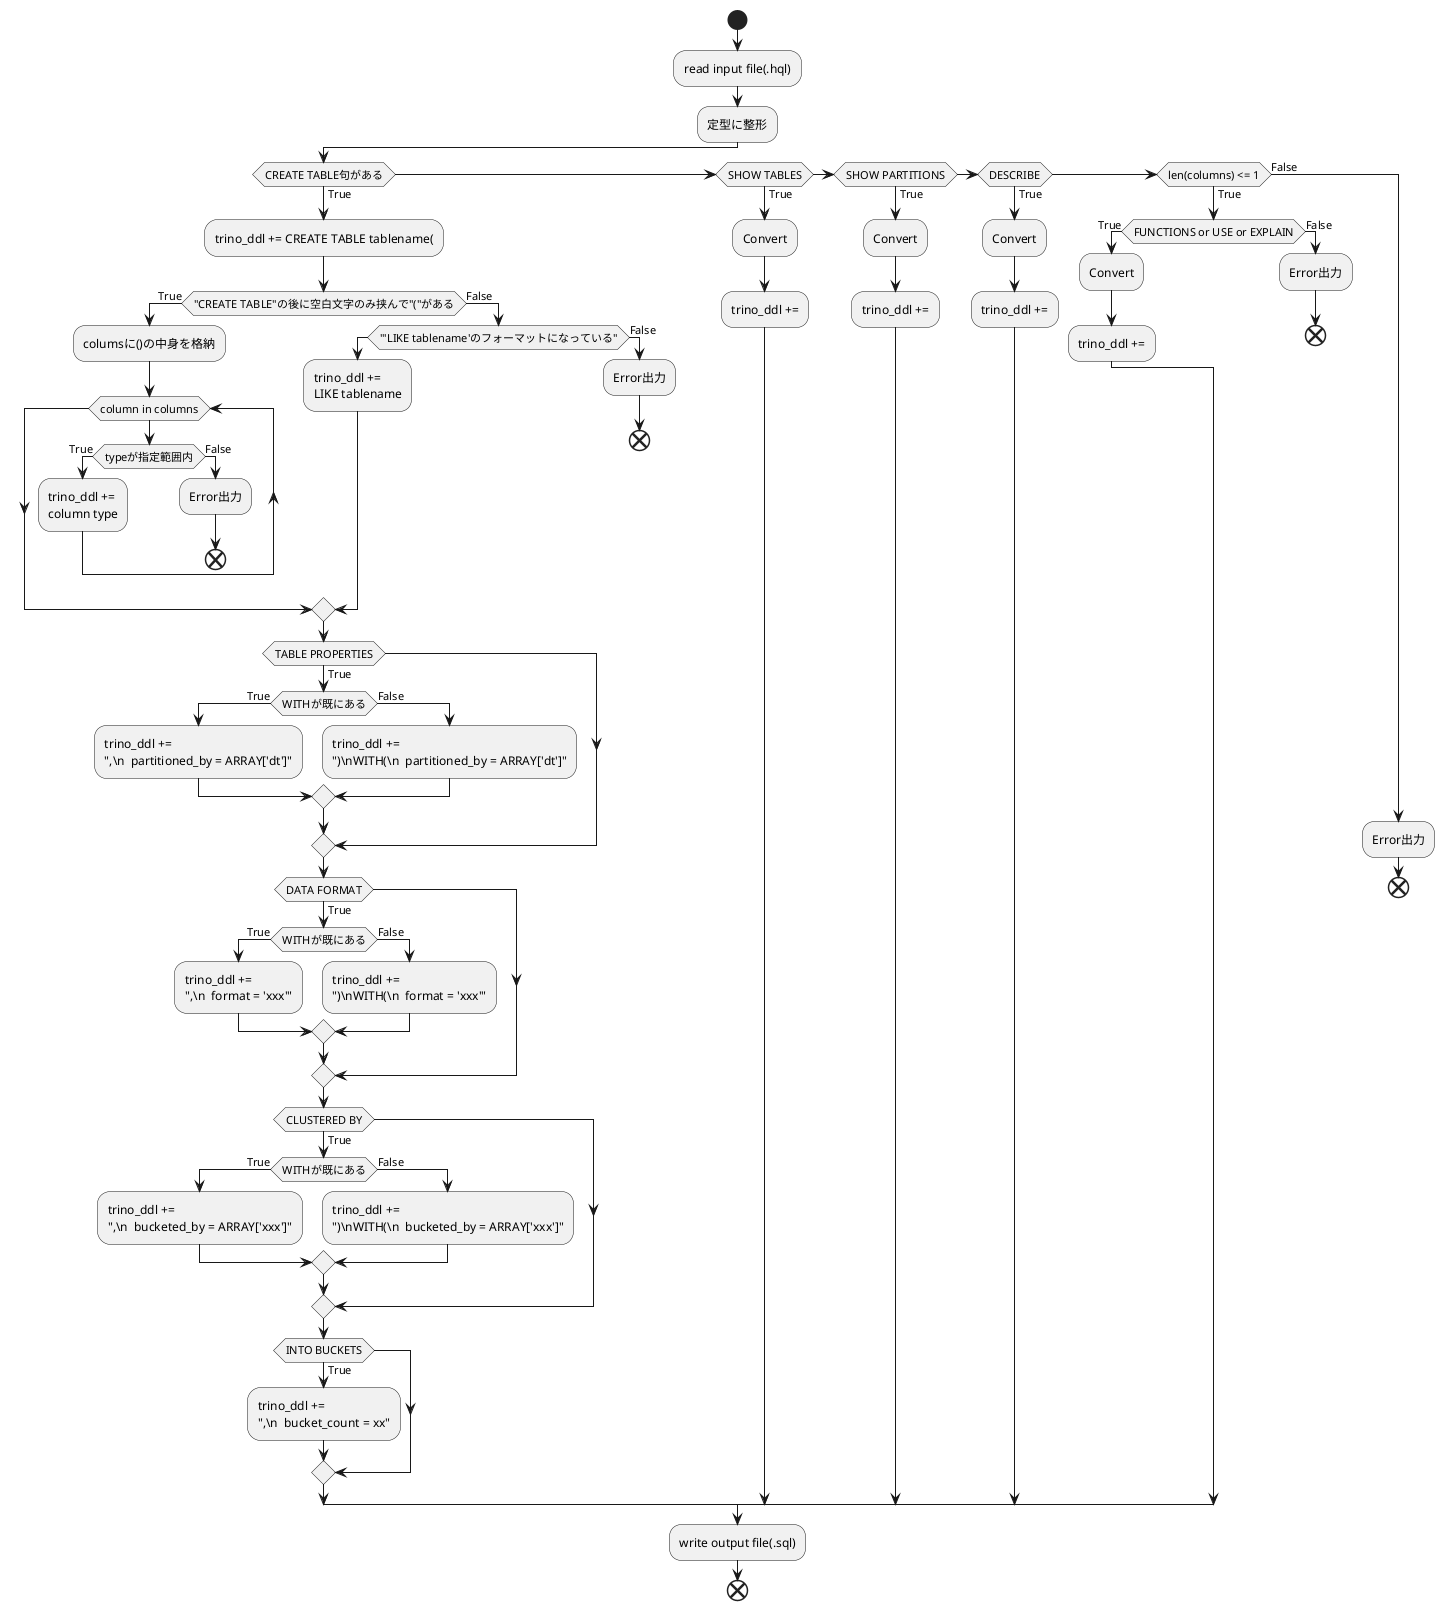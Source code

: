 @startuml name
start
    :read input file(.hql);
    :定型に整形;
    if (CREATE TABLE句がある) then (True)

        :trino_ddl += CREATE TABLE tablename(;
        if ("CREATE TABLE"の後に空白文字のみ挟んで"("がある) then (True)
            :columsに()の中身を格納;

            while (column in columns)

                if (typeが指定範囲内) then (True)
                    :trino_ddl += 
                    column type; 
                else (False)
                    :Error出力;
                    end
                endif  

            endwhile

        else (False)
            if ("'LIKE tablename'のフォーマットになっている")
                :trino_ddl += 
                LIKE tablename;
            else (False)
                :Error出力;
                end
            endif
        endif

        if (TABLE PROPERTIES) then (True)
            if (WITHが既にある) then (True)
                :trino_ddl += 
                ",\n  partitioned_by = ARRAY['dt']";
            else (False)
                :trino_ddl += 
                ")\nWITH(\n  partitioned_by = ARRAY['dt']";
            endif
        endif

        if (DATA FORMAT) then (True)
            if (WITHが既にある) then (True)
                :trino_ddl += 
                ",\n  format = 'xxx'";
            else (False)
                :trino_ddl += 
                ")\nWITH(\n  format = 'xxx'";
            endif

        endif

        if (CLUSTERED BY) then (True)
            if (WITHが既にある) then (True)
                :trino_ddl += 
                ",\n  bucketed_by = ARRAY['xxx']";
            else (False)
                :trino_ddl += 
                ")\nWITH(\n  bucketed_by = ARRAY['xxx']";
            endif

        endif

        if (INTO BUCKETS) then (True)
            :trino_ddl += 
            ",\n  bucket_count = xx";
        endif

        



    elseif (SHOW TABLES) then (True)
        :Convert;
        :trino_ddl +=;

    elseif (SHOW PARTITIONS) then (True)
        :Convert;
        :trino_ddl +=;

    elseif (DESCRIBE) then (True)
        :Convert;
        :trino_ddl +=;

    elseif (len(columns) <= 1) then (True)
        if (FUNCTIONS or USE or EXPLAIN) then (True)
            :Convert;
            :trino_ddl +=;
        else (False)
            :Error出力;
        end
        endif

    else (False)
        :Error出力;
        end

    endif

    :write output file(.sql);


end
@enduml